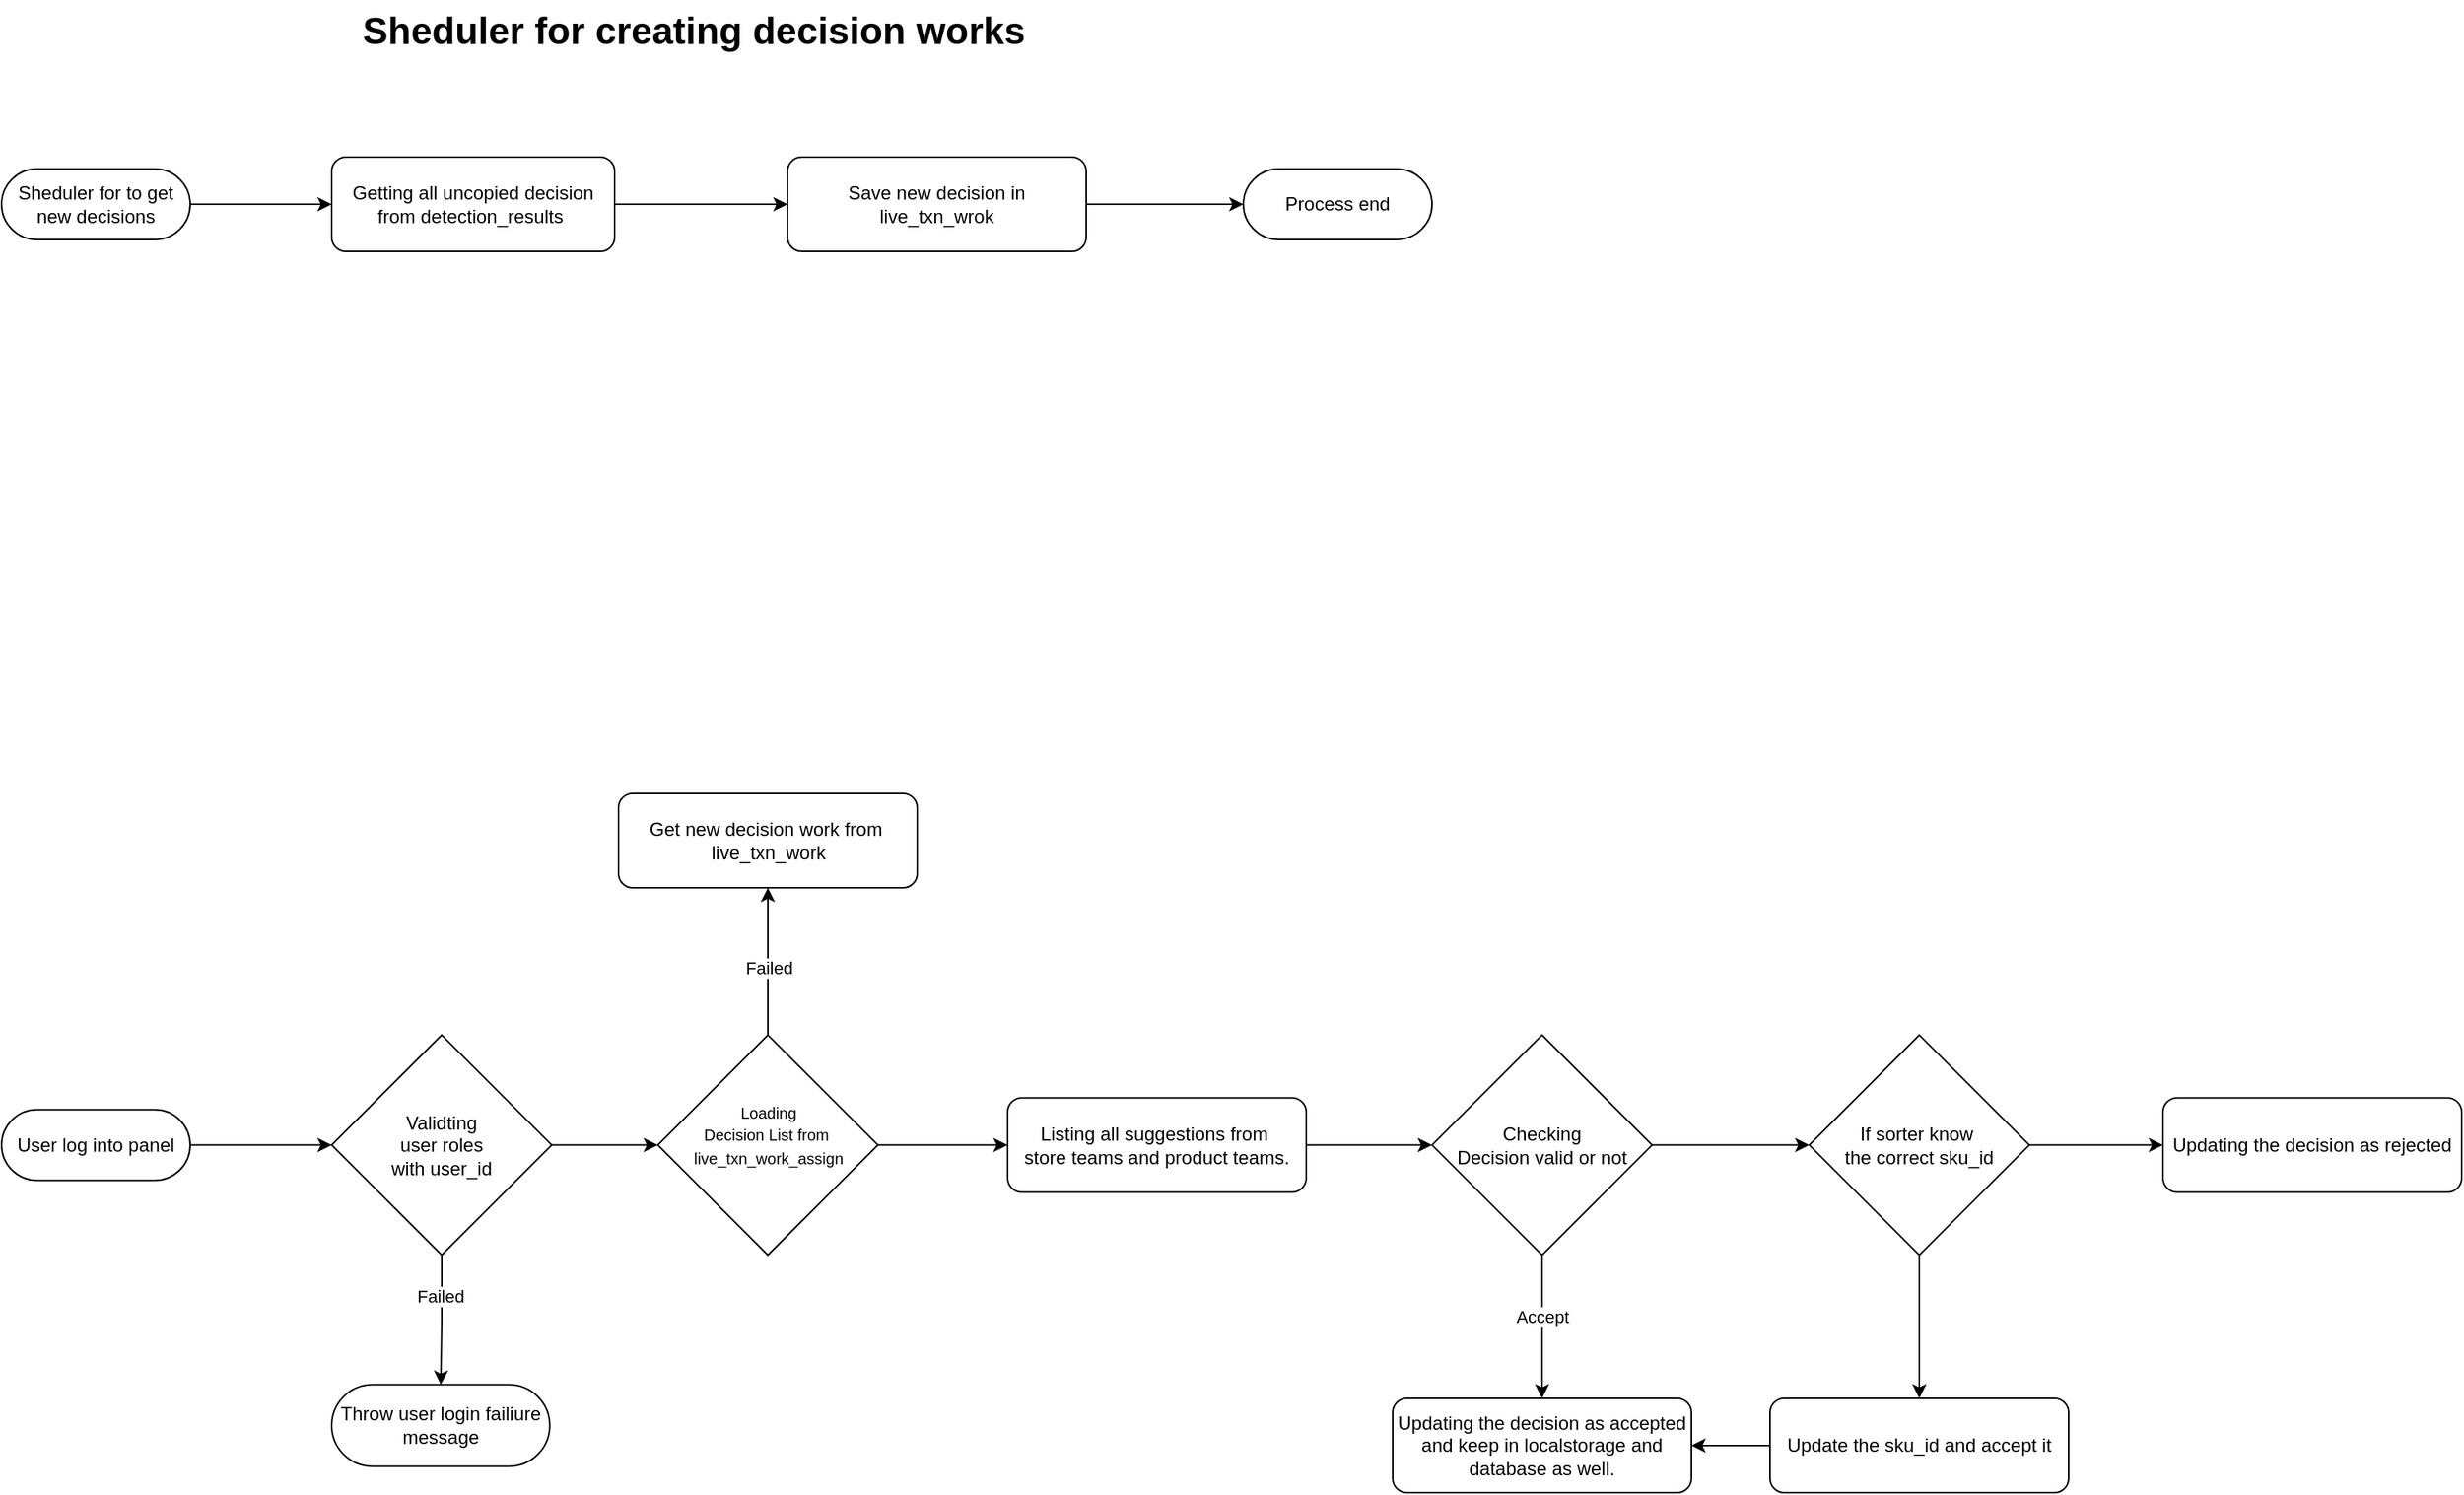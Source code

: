 <mxfile version="21.6.6" type="github">
  <diagram id="C5RBs43oDa-KdzZeNtuy" name="Page-1">
    <mxGraphModel dx="2320" dy="807" grid="1" gridSize="10" guides="1" tooltips="1" connect="1" arrows="1" fold="1" page="1" pageScale="1" pageWidth="827" pageHeight="1169" math="0" shadow="0">
      <root>
        <mxCell id="WIyWlLk6GJQsqaUBKTNV-0" />
        <mxCell id="WIyWlLk6GJQsqaUBKTNV-1" parent="WIyWlLk6GJQsqaUBKTNV-0" />
        <mxCell id="iEYKKcenAd9etwI2gq5V-2" value="" style="edgeStyle=orthogonalEdgeStyle;rounded=0;orthogonalLoop=1;jettySize=auto;html=1;" edge="1" parent="WIyWlLk6GJQsqaUBKTNV-1" source="iEYKKcenAd9etwI2gq5V-0" target="iEYKKcenAd9etwI2gq5V-1">
          <mxGeometry relative="1" as="geometry" />
        </mxCell>
        <mxCell id="iEYKKcenAd9etwI2gq5V-0" value="Getting all uncopied decision from detection_results&amp;nbsp;" style="rounded=1;whiteSpace=wrap;html=1;fontSize=12;glass=0;strokeWidth=1;shadow=0;" vertex="1" parent="WIyWlLk6GJQsqaUBKTNV-1">
          <mxGeometry x="-550" y="180" width="180" height="60" as="geometry" />
        </mxCell>
        <mxCell id="iEYKKcenAd9etwI2gq5V-11" value="" style="edgeStyle=orthogonalEdgeStyle;rounded=0;orthogonalLoop=1;jettySize=auto;html=1;" edge="1" parent="WIyWlLk6GJQsqaUBKTNV-1" source="iEYKKcenAd9etwI2gq5V-1" target="iEYKKcenAd9etwI2gq5V-10">
          <mxGeometry relative="1" as="geometry" />
        </mxCell>
        <mxCell id="iEYKKcenAd9etwI2gq5V-1" value="Save new decision in live_txn_wrok" style="whiteSpace=wrap;html=1;rounded=1;glass=0;strokeWidth=1;shadow=0;" vertex="1" parent="WIyWlLk6GJQsqaUBKTNV-1">
          <mxGeometry x="-260" y="180" width="190" height="60" as="geometry" />
        </mxCell>
        <mxCell id="iEYKKcenAd9etwI2gq5V-6" value="" style="edgeStyle=orthogonalEdgeStyle;rounded=0;orthogonalLoop=1;jettySize=auto;html=1;" edge="1" parent="WIyWlLk6GJQsqaUBKTNV-1" source="iEYKKcenAd9etwI2gq5V-5" target="iEYKKcenAd9etwI2gq5V-0">
          <mxGeometry relative="1" as="geometry" />
        </mxCell>
        <mxCell id="iEYKKcenAd9etwI2gq5V-5" value="Sheduler for to get new decisions" style="html=1;dashed=0;whiteSpace=wrap;shape=mxgraph.dfd.start" vertex="1" parent="WIyWlLk6GJQsqaUBKTNV-1">
          <mxGeometry x="-760" y="187.5" width="120" height="45" as="geometry" />
        </mxCell>
        <mxCell id="iEYKKcenAd9etwI2gq5V-10" value="Process end" style="html=1;dashed=0;whiteSpace=wrap;shape=mxgraph.dfd.start" vertex="1" parent="WIyWlLk6GJQsqaUBKTNV-1">
          <mxGeometry x="30" y="187.5" width="120" height="45" as="geometry" />
        </mxCell>
        <mxCell id="iEYKKcenAd9etwI2gq5V-14" value="Sheduler for creating decision works" style="text;strokeColor=none;fillColor=none;html=1;fontSize=24;fontStyle=1;verticalAlign=middle;align=center;" vertex="1" parent="WIyWlLk6GJQsqaUBKTNV-1">
          <mxGeometry x="-370" y="80" width="100" height="40" as="geometry" />
        </mxCell>
        <mxCell id="iEYKKcenAd9etwI2gq5V-19" value="" style="edgeStyle=orthogonalEdgeStyle;rounded=0;orthogonalLoop=1;jettySize=auto;html=1;" edge="1" parent="WIyWlLk6GJQsqaUBKTNV-1" source="iEYKKcenAd9etwI2gq5V-17" target="iEYKKcenAd9etwI2gq5V-18">
          <mxGeometry relative="1" as="geometry" />
        </mxCell>
        <mxCell id="iEYKKcenAd9etwI2gq5V-17" value="User log into panel" style="html=1;dashed=0;whiteSpace=wrap;shape=mxgraph.dfd.start" vertex="1" parent="WIyWlLk6GJQsqaUBKTNV-1">
          <mxGeometry x="-760" y="786.25" width="120" height="45" as="geometry" />
        </mxCell>
        <mxCell id="iEYKKcenAd9etwI2gq5V-21" value="" style="edgeStyle=orthogonalEdgeStyle;rounded=0;orthogonalLoop=1;jettySize=auto;html=1;" edge="1" parent="WIyWlLk6GJQsqaUBKTNV-1" source="iEYKKcenAd9etwI2gq5V-18" target="iEYKKcenAd9etwI2gq5V-20">
          <mxGeometry relative="1" as="geometry" />
        </mxCell>
        <mxCell id="iEYKKcenAd9etwI2gq5V-22" value="Failed" style="edgeLabel;html=1;align=center;verticalAlign=middle;resizable=0;points=[];" vertex="1" connectable="0" parent="iEYKKcenAd9etwI2gq5V-21">
          <mxGeometry x="-0.369" y="-1" relative="1" as="geometry">
            <mxPoint as="offset" />
          </mxGeometry>
        </mxCell>
        <mxCell id="iEYKKcenAd9etwI2gq5V-29" value="" style="edgeStyle=orthogonalEdgeStyle;rounded=0;orthogonalLoop=1;jettySize=auto;html=1;" edge="1" parent="WIyWlLk6GJQsqaUBKTNV-1" source="iEYKKcenAd9etwI2gq5V-18" target="iEYKKcenAd9etwI2gq5V-28">
          <mxGeometry relative="1" as="geometry" />
        </mxCell>
        <mxCell id="iEYKKcenAd9etwI2gq5V-18" value="Validting &lt;br&gt;user roles&lt;br&gt;with user_id" style="rhombus;whiteSpace=wrap;html=1;dashed=0;" vertex="1" parent="WIyWlLk6GJQsqaUBKTNV-1">
          <mxGeometry x="-550" y="738.75" width="140" height="140" as="geometry" />
        </mxCell>
        <mxCell id="iEYKKcenAd9etwI2gq5V-20" value="Throw user login failiure message" style="html=1;dashed=0;whiteSpace=wrap;shape=mxgraph.dfd.start" vertex="1" parent="WIyWlLk6GJQsqaUBKTNV-1">
          <mxGeometry x="-550" y="961.25" width="138.75" height="52.03" as="geometry" />
        </mxCell>
        <mxCell id="iEYKKcenAd9etwI2gq5V-27" value="Get new decision work from&amp;nbsp;&lt;br&gt;live_txn_work" style="whiteSpace=wrap;html=1;rounded=1;glass=0;strokeWidth=1;shadow=0;" vertex="1" parent="WIyWlLk6GJQsqaUBKTNV-1">
          <mxGeometry x="-367.5" y="585" width="190" height="60" as="geometry" />
        </mxCell>
        <mxCell id="iEYKKcenAd9etwI2gq5V-30" value="" style="edgeStyle=orthogonalEdgeStyle;rounded=0;orthogonalLoop=1;jettySize=auto;html=1;strokeColor=default;" edge="1" parent="WIyWlLk6GJQsqaUBKTNV-1" source="iEYKKcenAd9etwI2gq5V-28" target="iEYKKcenAd9etwI2gq5V-27">
          <mxGeometry relative="1" as="geometry" />
        </mxCell>
        <mxCell id="iEYKKcenAd9etwI2gq5V-31" value="Failed" style="edgeLabel;html=1;align=center;verticalAlign=middle;resizable=0;points=[];" vertex="1" connectable="0" parent="iEYKKcenAd9etwI2gq5V-30">
          <mxGeometry x="-0.088" relative="1" as="geometry">
            <mxPoint as="offset" />
          </mxGeometry>
        </mxCell>
        <mxCell id="iEYKKcenAd9etwI2gq5V-38" value="" style="edgeStyle=orthogonalEdgeStyle;rounded=0;orthogonalLoop=1;jettySize=auto;html=1;" edge="1" parent="WIyWlLk6GJQsqaUBKTNV-1" source="iEYKKcenAd9etwI2gq5V-28" target="iEYKKcenAd9etwI2gq5V-37">
          <mxGeometry relative="1" as="geometry" />
        </mxCell>
        <mxCell id="iEYKKcenAd9etwI2gq5V-28" value="&lt;font style=&quot;font-size: 10px;&quot;&gt;Loading &lt;br&gt;Decision List from&amp;nbsp;&lt;br&gt;live_txn_work_assign&lt;br&gt;&lt;br&gt;&lt;/font&gt;" style="rhombus;whiteSpace=wrap;html=1;dashed=0;" vertex="1" parent="WIyWlLk6GJQsqaUBKTNV-1">
          <mxGeometry x="-342.5" y="738.75" width="140" height="140" as="geometry" />
        </mxCell>
        <mxCell id="iEYKKcenAd9etwI2gq5V-40" value="" style="edgeStyle=orthogonalEdgeStyle;rounded=0;orthogonalLoop=1;jettySize=auto;html=1;" edge="1" parent="WIyWlLk6GJQsqaUBKTNV-1" source="iEYKKcenAd9etwI2gq5V-37" target="iEYKKcenAd9etwI2gq5V-39">
          <mxGeometry relative="1" as="geometry" />
        </mxCell>
        <mxCell id="iEYKKcenAd9etwI2gq5V-37" value="Listing all suggestions from&amp;nbsp;&lt;br&gt;store teams and product teams." style="whiteSpace=wrap;html=1;rounded=1;glass=0;strokeWidth=1;shadow=0;" vertex="1" parent="WIyWlLk6GJQsqaUBKTNV-1">
          <mxGeometry x="-120" y="778.75" width="190" height="60" as="geometry" />
        </mxCell>
        <mxCell id="iEYKKcenAd9etwI2gq5V-44" value="" style="edgeStyle=orthogonalEdgeStyle;rounded=0;orthogonalLoop=1;jettySize=auto;html=1;" edge="1" parent="WIyWlLk6GJQsqaUBKTNV-1" source="iEYKKcenAd9etwI2gq5V-39" target="iEYKKcenAd9etwI2gq5V-43">
          <mxGeometry relative="1" as="geometry" />
        </mxCell>
        <mxCell id="iEYKKcenAd9etwI2gq5V-45" value="Accept" style="edgeLabel;html=1;align=center;verticalAlign=middle;resizable=0;points=[];" vertex="1" connectable="0" parent="iEYKKcenAd9etwI2gq5V-44">
          <mxGeometry x="-0.14" relative="1" as="geometry">
            <mxPoint as="offset" />
          </mxGeometry>
        </mxCell>
        <mxCell id="iEYKKcenAd9etwI2gq5V-47" value="" style="edgeStyle=orthogonalEdgeStyle;rounded=0;orthogonalLoop=1;jettySize=auto;html=1;" edge="1" parent="WIyWlLk6GJQsqaUBKTNV-1" source="iEYKKcenAd9etwI2gq5V-39">
          <mxGeometry relative="1" as="geometry">
            <mxPoint x="390" y="808.75" as="targetPoint" />
          </mxGeometry>
        </mxCell>
        <mxCell id="iEYKKcenAd9etwI2gq5V-39" value="Checking &lt;br&gt;Decision valid or not" style="rhombus;whiteSpace=wrap;html=1;dashed=0;" vertex="1" parent="WIyWlLk6GJQsqaUBKTNV-1">
          <mxGeometry x="150" y="738.75" width="140" height="140" as="geometry" />
        </mxCell>
        <mxCell id="iEYKKcenAd9etwI2gq5V-43" value="Updating the decision as accepted and keep in localstorage and database as well." style="whiteSpace=wrap;html=1;rounded=1;glass=0;strokeWidth=1;shadow=0;" vertex="1" parent="WIyWlLk6GJQsqaUBKTNV-1">
          <mxGeometry x="125" y="970" width="190" height="60" as="geometry" />
        </mxCell>
        <mxCell id="iEYKKcenAd9etwI2gq5V-50" value="" style="edgeStyle=orthogonalEdgeStyle;rounded=0;orthogonalLoop=1;jettySize=auto;html=1;" edge="1" parent="WIyWlLk6GJQsqaUBKTNV-1" source="iEYKKcenAd9etwI2gq5V-48" target="iEYKKcenAd9etwI2gq5V-49">
          <mxGeometry relative="1" as="geometry" />
        </mxCell>
        <mxCell id="iEYKKcenAd9etwI2gq5V-53" value="" style="edgeStyle=orthogonalEdgeStyle;rounded=0;orthogonalLoop=1;jettySize=auto;html=1;" edge="1" parent="WIyWlLk6GJQsqaUBKTNV-1" source="iEYKKcenAd9etwI2gq5V-48" target="iEYKKcenAd9etwI2gq5V-52">
          <mxGeometry relative="1" as="geometry" />
        </mxCell>
        <mxCell id="iEYKKcenAd9etwI2gq5V-48" value="If sorter know&amp;nbsp;&lt;br&gt;the correct sku_id" style="rhombus;whiteSpace=wrap;html=1;dashed=0;" vertex="1" parent="WIyWlLk6GJQsqaUBKTNV-1">
          <mxGeometry x="390" y="738.75" width="140" height="140" as="geometry" />
        </mxCell>
        <mxCell id="iEYKKcenAd9etwI2gq5V-51" value="" style="edgeStyle=orthogonalEdgeStyle;rounded=0;orthogonalLoop=1;jettySize=auto;html=1;" edge="1" parent="WIyWlLk6GJQsqaUBKTNV-1" source="iEYKKcenAd9etwI2gq5V-49" target="iEYKKcenAd9etwI2gq5V-43">
          <mxGeometry relative="1" as="geometry" />
        </mxCell>
        <mxCell id="iEYKKcenAd9etwI2gq5V-49" value="Update the sku_id and accept it" style="whiteSpace=wrap;html=1;rounded=1;glass=0;strokeWidth=1;shadow=0;" vertex="1" parent="WIyWlLk6GJQsqaUBKTNV-1">
          <mxGeometry x="365" y="970" width="190" height="60" as="geometry" />
        </mxCell>
        <mxCell id="iEYKKcenAd9etwI2gq5V-52" value="Updating the decision as rejected" style="whiteSpace=wrap;html=1;rounded=1;glass=0;strokeWidth=1;shadow=0;" vertex="1" parent="WIyWlLk6GJQsqaUBKTNV-1">
          <mxGeometry x="615" y="778.75" width="190" height="60" as="geometry" />
        </mxCell>
      </root>
    </mxGraphModel>
  </diagram>
</mxfile>
